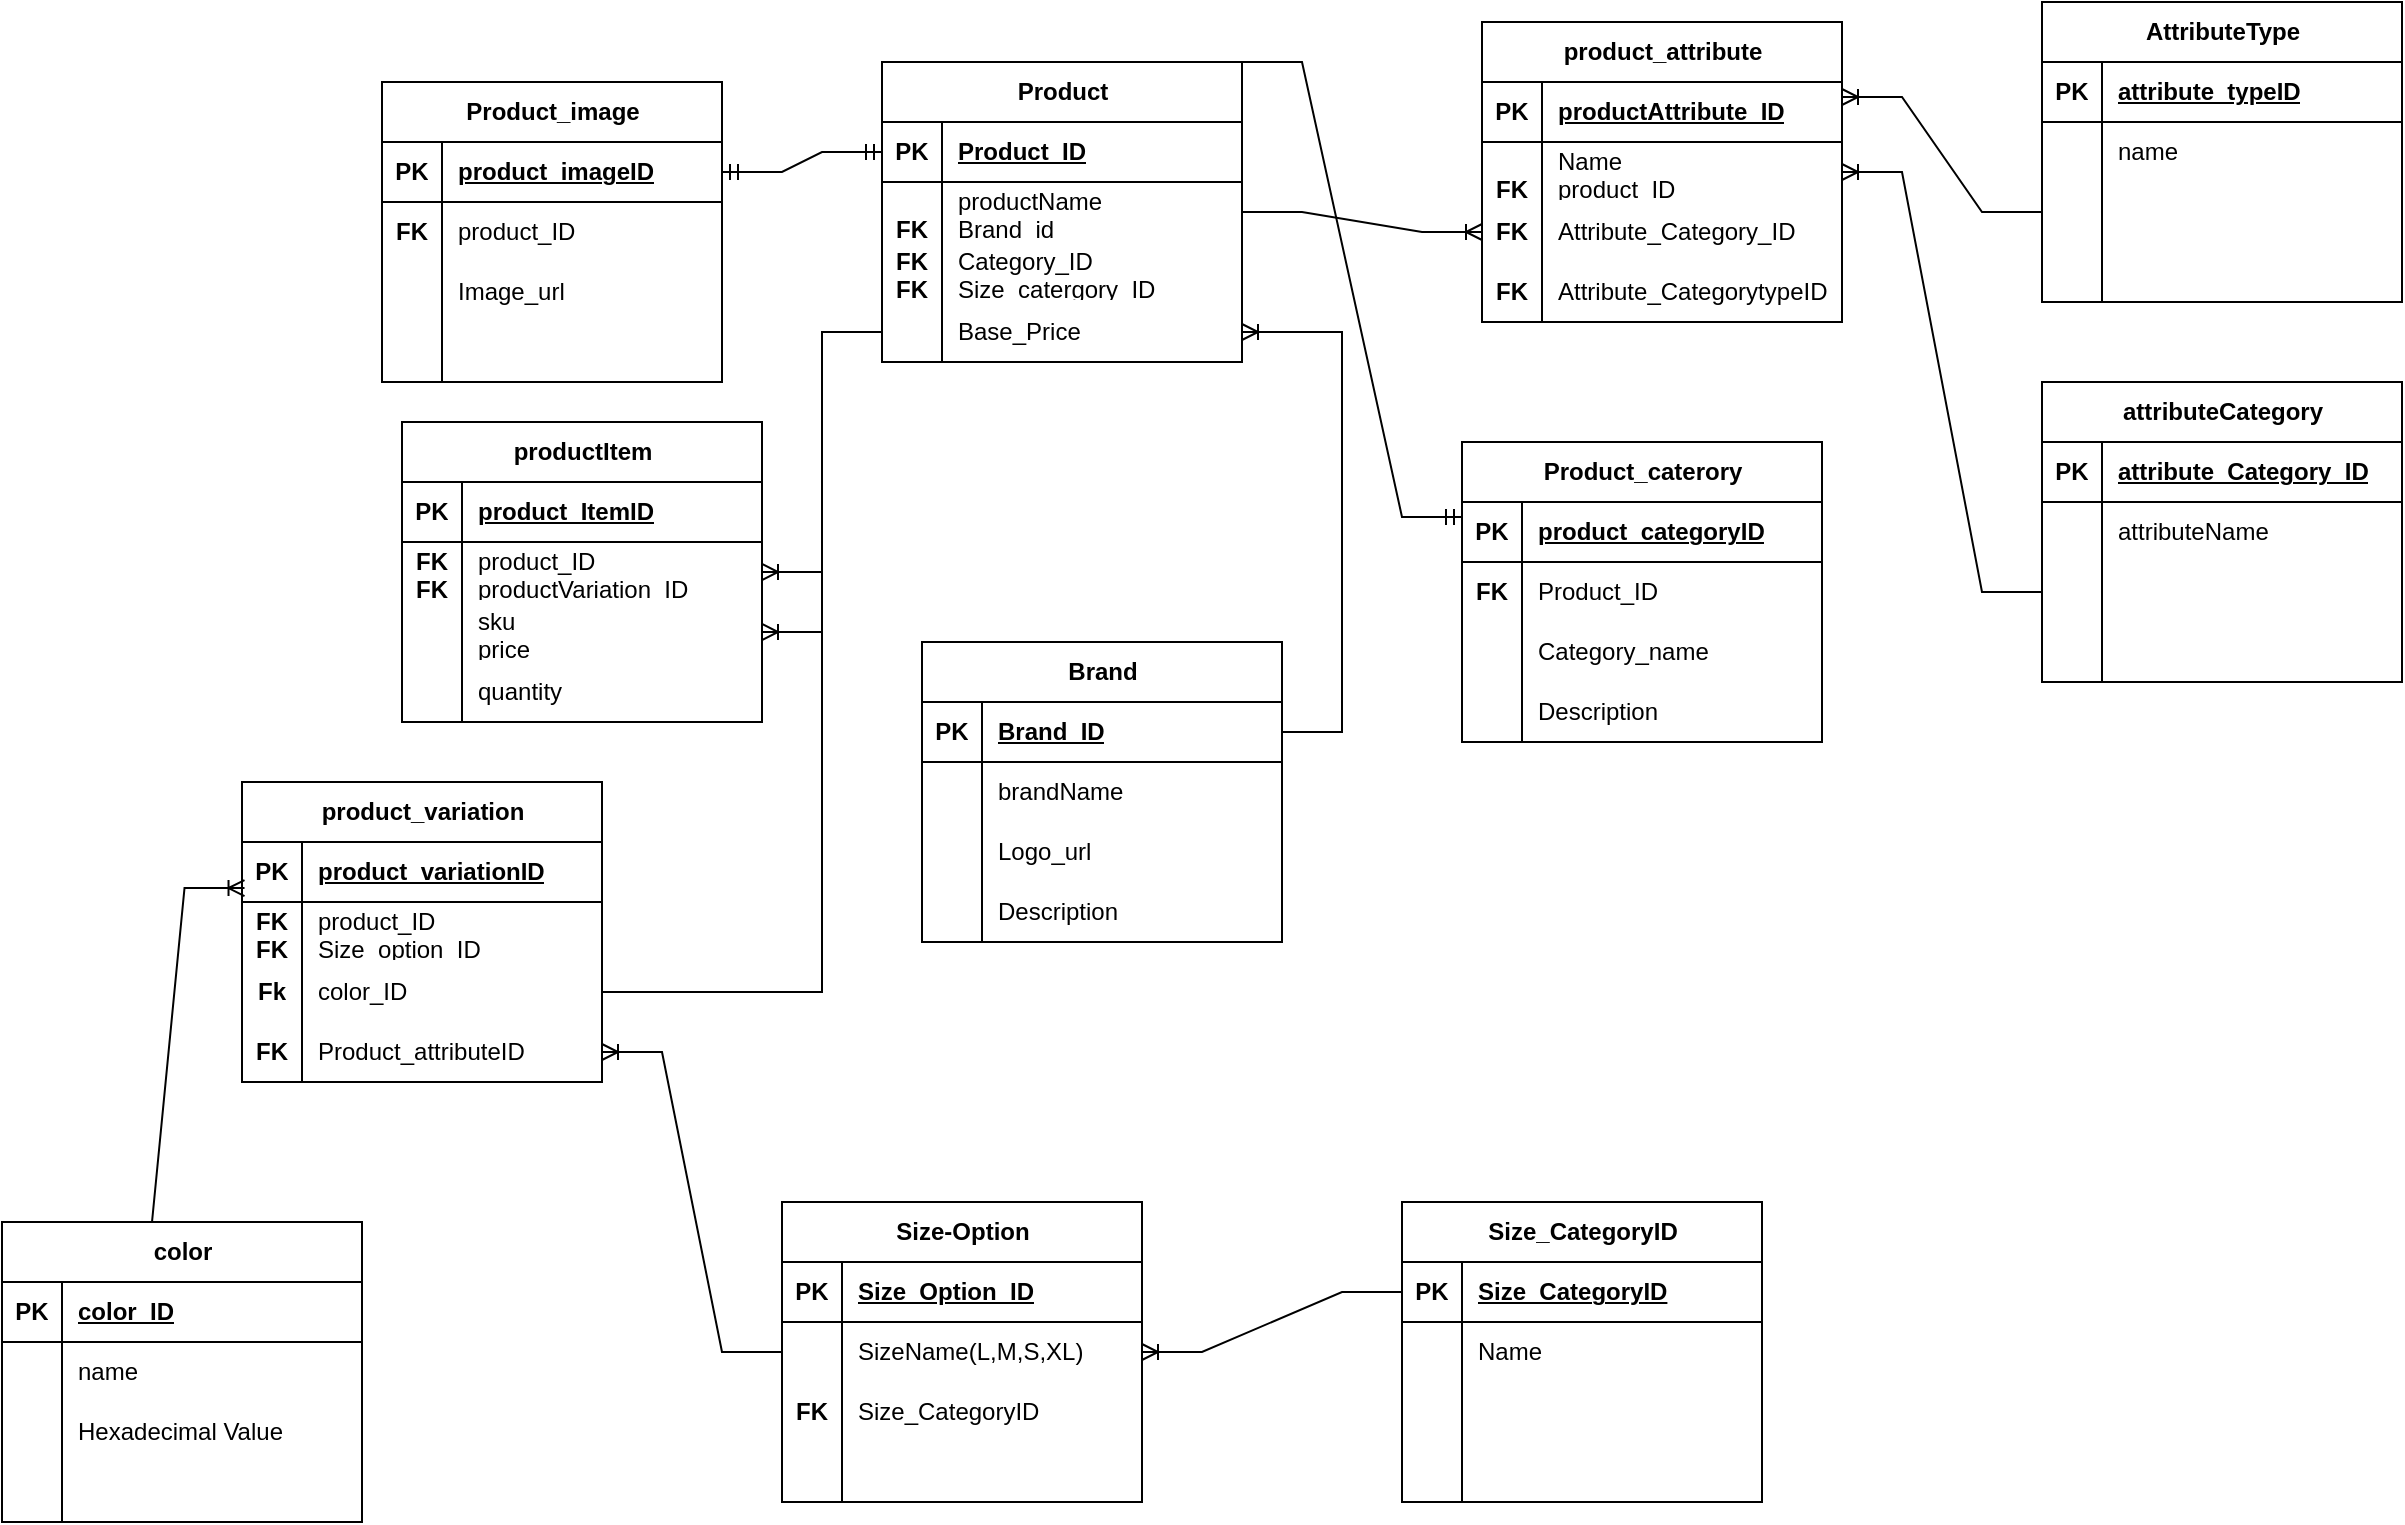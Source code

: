 <mxfile version="26.2.12">
  <diagram name="Page-1" id="XoSFFuFU5gX8Rz4xP9yY">
    <mxGraphModel dx="1638" dy="1564" grid="1" gridSize="10" guides="1" tooltips="1" connect="1" arrows="1" fold="1" page="1" pageScale="1" pageWidth="850" pageHeight="1100" math="0" shadow="0">
      <root>
        <mxCell id="0" />
        <mxCell id="1" parent="0" />
        <mxCell id="jOrUwKoqO-ap4Fbu0Btj-1" value="Product_image" style="shape=table;startSize=30;container=1;collapsible=1;childLayout=tableLayout;fixedRows=1;rowLines=0;fontStyle=1;align=center;resizeLast=1;html=1;" parent="1" vertex="1">
          <mxGeometry y="-190" width="170" height="150" as="geometry" />
        </mxCell>
        <mxCell id="jOrUwKoqO-ap4Fbu0Btj-2" value="" style="shape=tableRow;horizontal=0;startSize=0;swimlaneHead=0;swimlaneBody=0;fillColor=none;collapsible=0;dropTarget=0;points=[[0,0.5],[1,0.5]];portConstraint=eastwest;top=0;left=0;right=0;bottom=1;" parent="jOrUwKoqO-ap4Fbu0Btj-1" vertex="1">
          <mxGeometry y="30" width="170" height="30" as="geometry" />
        </mxCell>
        <mxCell id="jOrUwKoqO-ap4Fbu0Btj-3" value="PK" style="shape=partialRectangle;connectable=0;fillColor=none;top=0;left=0;bottom=0;right=0;fontStyle=1;overflow=hidden;whiteSpace=wrap;html=1;" parent="jOrUwKoqO-ap4Fbu0Btj-2" vertex="1">
          <mxGeometry width="30" height="30" as="geometry">
            <mxRectangle width="30" height="30" as="alternateBounds" />
          </mxGeometry>
        </mxCell>
        <mxCell id="jOrUwKoqO-ap4Fbu0Btj-4" value="product_imageID" style="shape=partialRectangle;connectable=0;fillColor=none;top=0;left=0;bottom=0;right=0;align=left;spacingLeft=6;fontStyle=5;overflow=hidden;whiteSpace=wrap;html=1;" parent="jOrUwKoqO-ap4Fbu0Btj-2" vertex="1">
          <mxGeometry x="30" width="140" height="30" as="geometry">
            <mxRectangle width="140" height="30" as="alternateBounds" />
          </mxGeometry>
        </mxCell>
        <mxCell id="jOrUwKoqO-ap4Fbu0Btj-5" value="" style="shape=tableRow;horizontal=0;startSize=0;swimlaneHead=0;swimlaneBody=0;fillColor=none;collapsible=0;dropTarget=0;points=[[0,0.5],[1,0.5]];portConstraint=eastwest;top=0;left=0;right=0;bottom=0;" parent="jOrUwKoqO-ap4Fbu0Btj-1" vertex="1">
          <mxGeometry y="60" width="170" height="30" as="geometry" />
        </mxCell>
        <mxCell id="jOrUwKoqO-ap4Fbu0Btj-6" value="&lt;b&gt;FK&lt;/b&gt;" style="shape=partialRectangle;connectable=0;fillColor=none;top=0;left=0;bottom=0;right=0;editable=1;overflow=hidden;whiteSpace=wrap;html=1;" parent="jOrUwKoqO-ap4Fbu0Btj-5" vertex="1">
          <mxGeometry width="30" height="30" as="geometry">
            <mxRectangle width="30" height="30" as="alternateBounds" />
          </mxGeometry>
        </mxCell>
        <mxCell id="jOrUwKoqO-ap4Fbu0Btj-7" value="product_ID" style="shape=partialRectangle;connectable=0;fillColor=none;top=0;left=0;bottom=0;right=0;align=left;spacingLeft=6;overflow=hidden;whiteSpace=wrap;html=1;" parent="jOrUwKoqO-ap4Fbu0Btj-5" vertex="1">
          <mxGeometry x="30" width="140" height="30" as="geometry">
            <mxRectangle width="140" height="30" as="alternateBounds" />
          </mxGeometry>
        </mxCell>
        <mxCell id="jOrUwKoqO-ap4Fbu0Btj-8" value="" style="shape=tableRow;horizontal=0;startSize=0;swimlaneHead=0;swimlaneBody=0;fillColor=none;collapsible=0;dropTarget=0;points=[[0,0.5],[1,0.5]];portConstraint=eastwest;top=0;left=0;right=0;bottom=0;" parent="jOrUwKoqO-ap4Fbu0Btj-1" vertex="1">
          <mxGeometry y="90" width="170" height="30" as="geometry" />
        </mxCell>
        <mxCell id="jOrUwKoqO-ap4Fbu0Btj-9" value="" style="shape=partialRectangle;connectable=0;fillColor=none;top=0;left=0;bottom=0;right=0;editable=1;overflow=hidden;whiteSpace=wrap;html=1;" parent="jOrUwKoqO-ap4Fbu0Btj-8" vertex="1">
          <mxGeometry width="30" height="30" as="geometry">
            <mxRectangle width="30" height="30" as="alternateBounds" />
          </mxGeometry>
        </mxCell>
        <mxCell id="jOrUwKoqO-ap4Fbu0Btj-10" value="Image_url" style="shape=partialRectangle;connectable=0;fillColor=none;top=0;left=0;bottom=0;right=0;align=left;spacingLeft=6;overflow=hidden;whiteSpace=wrap;html=1;" parent="jOrUwKoqO-ap4Fbu0Btj-8" vertex="1">
          <mxGeometry x="30" width="140" height="30" as="geometry">
            <mxRectangle width="140" height="30" as="alternateBounds" />
          </mxGeometry>
        </mxCell>
        <mxCell id="jOrUwKoqO-ap4Fbu0Btj-11" value="" style="shape=tableRow;horizontal=0;startSize=0;swimlaneHead=0;swimlaneBody=0;fillColor=none;collapsible=0;dropTarget=0;points=[[0,0.5],[1,0.5]];portConstraint=eastwest;top=0;left=0;right=0;bottom=0;" parent="jOrUwKoqO-ap4Fbu0Btj-1" vertex="1">
          <mxGeometry y="120" width="170" height="30" as="geometry" />
        </mxCell>
        <mxCell id="jOrUwKoqO-ap4Fbu0Btj-12" value="" style="shape=partialRectangle;connectable=0;fillColor=none;top=0;left=0;bottom=0;right=0;editable=1;overflow=hidden;whiteSpace=wrap;html=1;" parent="jOrUwKoqO-ap4Fbu0Btj-11" vertex="1">
          <mxGeometry width="30" height="30" as="geometry">
            <mxRectangle width="30" height="30" as="alternateBounds" />
          </mxGeometry>
        </mxCell>
        <mxCell id="jOrUwKoqO-ap4Fbu0Btj-13" value="" style="shape=partialRectangle;connectable=0;fillColor=none;top=0;left=0;bottom=0;right=0;align=left;spacingLeft=6;overflow=hidden;whiteSpace=wrap;html=1;" parent="jOrUwKoqO-ap4Fbu0Btj-11" vertex="1">
          <mxGeometry x="30" width="140" height="30" as="geometry">
            <mxRectangle width="140" height="30" as="alternateBounds" />
          </mxGeometry>
        </mxCell>
        <mxCell id="jOrUwKoqO-ap4Fbu0Btj-14" value="color" style="shape=table;startSize=30;container=1;collapsible=1;childLayout=tableLayout;fixedRows=1;rowLines=0;fontStyle=1;align=center;resizeLast=1;html=1;" parent="1" vertex="1">
          <mxGeometry x="-190" y="380" width="180" height="150" as="geometry" />
        </mxCell>
        <mxCell id="jOrUwKoqO-ap4Fbu0Btj-15" value="" style="shape=tableRow;horizontal=0;startSize=0;swimlaneHead=0;swimlaneBody=0;fillColor=none;collapsible=0;dropTarget=0;points=[[0,0.5],[1,0.5]];portConstraint=eastwest;top=0;left=0;right=0;bottom=1;" parent="jOrUwKoqO-ap4Fbu0Btj-14" vertex="1">
          <mxGeometry y="30" width="180" height="30" as="geometry" />
        </mxCell>
        <mxCell id="jOrUwKoqO-ap4Fbu0Btj-16" value="PK" style="shape=partialRectangle;connectable=0;fillColor=none;top=0;left=0;bottom=0;right=0;fontStyle=1;overflow=hidden;whiteSpace=wrap;html=1;" parent="jOrUwKoqO-ap4Fbu0Btj-15" vertex="1">
          <mxGeometry width="30" height="30" as="geometry">
            <mxRectangle width="30" height="30" as="alternateBounds" />
          </mxGeometry>
        </mxCell>
        <mxCell id="jOrUwKoqO-ap4Fbu0Btj-17" value="color_ID" style="shape=partialRectangle;connectable=0;fillColor=none;top=0;left=0;bottom=0;right=0;align=left;spacingLeft=6;fontStyle=5;overflow=hidden;whiteSpace=wrap;html=1;" parent="jOrUwKoqO-ap4Fbu0Btj-15" vertex="1">
          <mxGeometry x="30" width="150" height="30" as="geometry">
            <mxRectangle width="150" height="30" as="alternateBounds" />
          </mxGeometry>
        </mxCell>
        <mxCell id="jOrUwKoqO-ap4Fbu0Btj-18" value="" style="shape=tableRow;horizontal=0;startSize=0;swimlaneHead=0;swimlaneBody=0;fillColor=none;collapsible=0;dropTarget=0;points=[[0,0.5],[1,0.5]];portConstraint=eastwest;top=0;left=0;right=0;bottom=0;" parent="jOrUwKoqO-ap4Fbu0Btj-14" vertex="1">
          <mxGeometry y="60" width="180" height="30" as="geometry" />
        </mxCell>
        <mxCell id="jOrUwKoqO-ap4Fbu0Btj-19" value="" style="shape=partialRectangle;connectable=0;fillColor=none;top=0;left=0;bottom=0;right=0;editable=1;overflow=hidden;whiteSpace=wrap;html=1;" parent="jOrUwKoqO-ap4Fbu0Btj-18" vertex="1">
          <mxGeometry width="30" height="30" as="geometry">
            <mxRectangle width="30" height="30" as="alternateBounds" />
          </mxGeometry>
        </mxCell>
        <mxCell id="jOrUwKoqO-ap4Fbu0Btj-20" value="name" style="shape=partialRectangle;connectable=0;fillColor=none;top=0;left=0;bottom=0;right=0;align=left;spacingLeft=6;overflow=hidden;whiteSpace=wrap;html=1;" parent="jOrUwKoqO-ap4Fbu0Btj-18" vertex="1">
          <mxGeometry x="30" width="150" height="30" as="geometry">
            <mxRectangle width="150" height="30" as="alternateBounds" />
          </mxGeometry>
        </mxCell>
        <mxCell id="jOrUwKoqO-ap4Fbu0Btj-21" value="" style="shape=tableRow;horizontal=0;startSize=0;swimlaneHead=0;swimlaneBody=0;fillColor=none;collapsible=0;dropTarget=0;points=[[0,0.5],[1,0.5]];portConstraint=eastwest;top=0;left=0;right=0;bottom=0;" parent="jOrUwKoqO-ap4Fbu0Btj-14" vertex="1">
          <mxGeometry y="90" width="180" height="30" as="geometry" />
        </mxCell>
        <mxCell id="jOrUwKoqO-ap4Fbu0Btj-22" value="" style="shape=partialRectangle;connectable=0;fillColor=none;top=0;left=0;bottom=0;right=0;editable=1;overflow=hidden;whiteSpace=wrap;html=1;" parent="jOrUwKoqO-ap4Fbu0Btj-21" vertex="1">
          <mxGeometry width="30" height="30" as="geometry">
            <mxRectangle width="30" height="30" as="alternateBounds" />
          </mxGeometry>
        </mxCell>
        <mxCell id="jOrUwKoqO-ap4Fbu0Btj-23" value="Hexadecimal Value" style="shape=partialRectangle;connectable=0;fillColor=none;top=0;left=0;bottom=0;right=0;align=left;spacingLeft=6;overflow=hidden;whiteSpace=wrap;html=1;" parent="jOrUwKoqO-ap4Fbu0Btj-21" vertex="1">
          <mxGeometry x="30" width="150" height="30" as="geometry">
            <mxRectangle width="150" height="30" as="alternateBounds" />
          </mxGeometry>
        </mxCell>
        <mxCell id="jOrUwKoqO-ap4Fbu0Btj-24" value="" style="shape=tableRow;horizontal=0;startSize=0;swimlaneHead=0;swimlaneBody=0;fillColor=none;collapsible=0;dropTarget=0;points=[[0,0.5],[1,0.5]];portConstraint=eastwest;top=0;left=0;right=0;bottom=0;" parent="jOrUwKoqO-ap4Fbu0Btj-14" vertex="1">
          <mxGeometry y="120" width="180" height="30" as="geometry" />
        </mxCell>
        <mxCell id="jOrUwKoqO-ap4Fbu0Btj-25" value="" style="shape=partialRectangle;connectable=0;fillColor=none;top=0;left=0;bottom=0;right=0;editable=1;overflow=hidden;whiteSpace=wrap;html=1;" parent="jOrUwKoqO-ap4Fbu0Btj-24" vertex="1">
          <mxGeometry width="30" height="30" as="geometry">
            <mxRectangle width="30" height="30" as="alternateBounds" />
          </mxGeometry>
        </mxCell>
        <mxCell id="jOrUwKoqO-ap4Fbu0Btj-26" value="" style="shape=partialRectangle;connectable=0;fillColor=none;top=0;left=0;bottom=0;right=0;align=left;spacingLeft=6;overflow=hidden;whiteSpace=wrap;html=1;" parent="jOrUwKoqO-ap4Fbu0Btj-24" vertex="1">
          <mxGeometry x="30" width="150" height="30" as="geometry">
            <mxRectangle width="150" height="30" as="alternateBounds" />
          </mxGeometry>
        </mxCell>
        <mxCell id="jOrUwKoqO-ap4Fbu0Btj-27" value="Product_caterory" style="shape=table;startSize=30;container=1;collapsible=1;childLayout=tableLayout;fixedRows=1;rowLines=0;fontStyle=1;align=center;resizeLast=1;html=1;" parent="1" vertex="1">
          <mxGeometry x="540" y="-10" width="180" height="150" as="geometry" />
        </mxCell>
        <mxCell id="jOrUwKoqO-ap4Fbu0Btj-28" value="" style="shape=tableRow;horizontal=0;startSize=0;swimlaneHead=0;swimlaneBody=0;fillColor=none;collapsible=0;dropTarget=0;points=[[0,0.5],[1,0.5]];portConstraint=eastwest;top=0;left=0;right=0;bottom=1;" parent="jOrUwKoqO-ap4Fbu0Btj-27" vertex="1">
          <mxGeometry y="30" width="180" height="30" as="geometry" />
        </mxCell>
        <mxCell id="jOrUwKoqO-ap4Fbu0Btj-29" value="PK" style="shape=partialRectangle;connectable=0;fillColor=none;top=0;left=0;bottom=0;right=0;fontStyle=1;overflow=hidden;whiteSpace=wrap;html=1;" parent="jOrUwKoqO-ap4Fbu0Btj-28" vertex="1">
          <mxGeometry width="30" height="30" as="geometry">
            <mxRectangle width="30" height="30" as="alternateBounds" />
          </mxGeometry>
        </mxCell>
        <mxCell id="jOrUwKoqO-ap4Fbu0Btj-30" value="product_categoryID" style="shape=partialRectangle;connectable=0;fillColor=none;top=0;left=0;bottom=0;right=0;align=left;spacingLeft=6;fontStyle=5;overflow=hidden;whiteSpace=wrap;html=1;" parent="jOrUwKoqO-ap4Fbu0Btj-28" vertex="1">
          <mxGeometry x="30" width="150" height="30" as="geometry">
            <mxRectangle width="150" height="30" as="alternateBounds" />
          </mxGeometry>
        </mxCell>
        <mxCell id="jOrUwKoqO-ap4Fbu0Btj-31" value="" style="shape=tableRow;horizontal=0;startSize=0;swimlaneHead=0;swimlaneBody=0;fillColor=none;collapsible=0;dropTarget=0;points=[[0,0.5],[1,0.5]];portConstraint=eastwest;top=0;left=0;right=0;bottom=0;" parent="jOrUwKoqO-ap4Fbu0Btj-27" vertex="1">
          <mxGeometry y="60" width="180" height="30" as="geometry" />
        </mxCell>
        <mxCell id="jOrUwKoqO-ap4Fbu0Btj-32" value="FK" style="shape=partialRectangle;connectable=0;fillColor=none;top=0;left=0;bottom=0;right=0;editable=1;overflow=hidden;whiteSpace=wrap;html=1;fontStyle=1" parent="jOrUwKoqO-ap4Fbu0Btj-31" vertex="1">
          <mxGeometry width="30" height="30" as="geometry">
            <mxRectangle width="30" height="30" as="alternateBounds" />
          </mxGeometry>
        </mxCell>
        <mxCell id="jOrUwKoqO-ap4Fbu0Btj-33" value="Product_ID" style="shape=partialRectangle;connectable=0;fillColor=none;top=0;left=0;bottom=0;right=0;align=left;spacingLeft=6;overflow=hidden;whiteSpace=wrap;html=1;" parent="jOrUwKoqO-ap4Fbu0Btj-31" vertex="1">
          <mxGeometry x="30" width="150" height="30" as="geometry">
            <mxRectangle width="150" height="30" as="alternateBounds" />
          </mxGeometry>
        </mxCell>
        <mxCell id="jOrUwKoqO-ap4Fbu0Btj-34" value="" style="shape=tableRow;horizontal=0;startSize=0;swimlaneHead=0;swimlaneBody=0;fillColor=none;collapsible=0;dropTarget=0;points=[[0,0.5],[1,0.5]];portConstraint=eastwest;top=0;left=0;right=0;bottom=0;" parent="jOrUwKoqO-ap4Fbu0Btj-27" vertex="1">
          <mxGeometry y="90" width="180" height="30" as="geometry" />
        </mxCell>
        <mxCell id="jOrUwKoqO-ap4Fbu0Btj-35" value="" style="shape=partialRectangle;connectable=0;fillColor=none;top=0;left=0;bottom=0;right=0;editable=1;overflow=hidden;whiteSpace=wrap;html=1;" parent="jOrUwKoqO-ap4Fbu0Btj-34" vertex="1">
          <mxGeometry width="30" height="30" as="geometry">
            <mxRectangle width="30" height="30" as="alternateBounds" />
          </mxGeometry>
        </mxCell>
        <mxCell id="jOrUwKoqO-ap4Fbu0Btj-36" value="Category_name" style="shape=partialRectangle;connectable=0;fillColor=none;top=0;left=0;bottom=0;right=0;align=left;spacingLeft=6;overflow=hidden;whiteSpace=wrap;html=1;" parent="jOrUwKoqO-ap4Fbu0Btj-34" vertex="1">
          <mxGeometry x="30" width="150" height="30" as="geometry">
            <mxRectangle width="150" height="30" as="alternateBounds" />
          </mxGeometry>
        </mxCell>
        <mxCell id="jOrUwKoqO-ap4Fbu0Btj-37" value="" style="shape=tableRow;horizontal=0;startSize=0;swimlaneHead=0;swimlaneBody=0;fillColor=none;collapsible=0;dropTarget=0;points=[[0,0.5],[1,0.5]];portConstraint=eastwest;top=0;left=0;right=0;bottom=0;" parent="jOrUwKoqO-ap4Fbu0Btj-27" vertex="1">
          <mxGeometry y="120" width="180" height="30" as="geometry" />
        </mxCell>
        <mxCell id="jOrUwKoqO-ap4Fbu0Btj-38" value="" style="shape=partialRectangle;connectable=0;fillColor=none;top=0;left=0;bottom=0;right=0;editable=1;overflow=hidden;whiteSpace=wrap;html=1;" parent="jOrUwKoqO-ap4Fbu0Btj-37" vertex="1">
          <mxGeometry width="30" height="30" as="geometry">
            <mxRectangle width="30" height="30" as="alternateBounds" />
          </mxGeometry>
        </mxCell>
        <mxCell id="jOrUwKoqO-ap4Fbu0Btj-39" value="Description" style="shape=partialRectangle;connectable=0;fillColor=none;top=0;left=0;bottom=0;right=0;align=left;spacingLeft=6;overflow=hidden;whiteSpace=wrap;html=1;" parent="jOrUwKoqO-ap4Fbu0Btj-37" vertex="1">
          <mxGeometry x="30" width="150" height="30" as="geometry">
            <mxRectangle width="150" height="30" as="alternateBounds" />
          </mxGeometry>
        </mxCell>
        <mxCell id="jOrUwKoqO-ap4Fbu0Btj-40" value="Product" style="shape=table;startSize=30;container=1;collapsible=1;childLayout=tableLayout;fixedRows=1;rowLines=0;fontStyle=1;align=center;resizeLast=1;html=1;" parent="1" vertex="1">
          <mxGeometry x="250" y="-200" width="180" height="150" as="geometry" />
        </mxCell>
        <mxCell id="jOrUwKoqO-ap4Fbu0Btj-41" value="" style="shape=tableRow;horizontal=0;startSize=0;swimlaneHead=0;swimlaneBody=0;fillColor=none;collapsible=0;dropTarget=0;points=[[0,0.5],[1,0.5]];portConstraint=eastwest;top=0;left=0;right=0;bottom=1;" parent="jOrUwKoqO-ap4Fbu0Btj-40" vertex="1">
          <mxGeometry y="30" width="180" height="30" as="geometry" />
        </mxCell>
        <mxCell id="jOrUwKoqO-ap4Fbu0Btj-42" value="PK" style="shape=partialRectangle;connectable=0;fillColor=none;top=0;left=0;bottom=0;right=0;fontStyle=1;overflow=hidden;whiteSpace=wrap;html=1;" parent="jOrUwKoqO-ap4Fbu0Btj-41" vertex="1">
          <mxGeometry width="30" height="30" as="geometry">
            <mxRectangle width="30" height="30" as="alternateBounds" />
          </mxGeometry>
        </mxCell>
        <mxCell id="jOrUwKoqO-ap4Fbu0Btj-43" value="Product_ID" style="shape=partialRectangle;connectable=0;fillColor=none;top=0;left=0;bottom=0;right=0;align=left;spacingLeft=6;fontStyle=5;overflow=hidden;whiteSpace=wrap;html=1;" parent="jOrUwKoqO-ap4Fbu0Btj-41" vertex="1">
          <mxGeometry x="30" width="150" height="30" as="geometry">
            <mxRectangle width="150" height="30" as="alternateBounds" />
          </mxGeometry>
        </mxCell>
        <mxCell id="jOrUwKoqO-ap4Fbu0Btj-44" value="" style="shape=tableRow;horizontal=0;startSize=0;swimlaneHead=0;swimlaneBody=0;fillColor=none;collapsible=0;dropTarget=0;points=[[0,0.5],[1,0.5]];portConstraint=eastwest;top=0;left=0;right=0;bottom=0;" parent="jOrUwKoqO-ap4Fbu0Btj-40" vertex="1">
          <mxGeometry y="60" width="180" height="30" as="geometry" />
        </mxCell>
        <mxCell id="jOrUwKoqO-ap4Fbu0Btj-45" value="&lt;div&gt;&lt;br&gt;&lt;/div&gt;&lt;div&gt;&lt;b&gt;FK&lt;/b&gt;&lt;/div&gt;" style="shape=partialRectangle;connectable=0;fillColor=none;top=0;left=0;bottom=0;right=0;editable=1;overflow=hidden;whiteSpace=wrap;html=1;" parent="jOrUwKoqO-ap4Fbu0Btj-44" vertex="1">
          <mxGeometry width="30" height="30" as="geometry">
            <mxRectangle width="30" height="30" as="alternateBounds" />
          </mxGeometry>
        </mxCell>
        <mxCell id="jOrUwKoqO-ap4Fbu0Btj-46" value="productName&lt;div&gt;Brand_id&lt;/div&gt;" style="shape=partialRectangle;connectable=0;fillColor=none;top=0;left=0;bottom=0;right=0;align=left;spacingLeft=6;overflow=hidden;whiteSpace=wrap;html=1;" parent="jOrUwKoqO-ap4Fbu0Btj-44" vertex="1">
          <mxGeometry x="30" width="150" height="30" as="geometry">
            <mxRectangle width="150" height="30" as="alternateBounds" />
          </mxGeometry>
        </mxCell>
        <mxCell id="jOrUwKoqO-ap4Fbu0Btj-47" value="" style="shape=tableRow;horizontal=0;startSize=0;swimlaneHead=0;swimlaneBody=0;fillColor=none;collapsible=0;dropTarget=0;points=[[0,0.5],[1,0.5]];portConstraint=eastwest;top=0;left=0;right=0;bottom=0;" parent="jOrUwKoqO-ap4Fbu0Btj-40" vertex="1">
          <mxGeometry y="90" width="180" height="30" as="geometry" />
        </mxCell>
        <mxCell id="jOrUwKoqO-ap4Fbu0Btj-48" value="&lt;b&gt;FK&lt;/b&gt;&lt;div&gt;&lt;b&gt;FK&lt;/b&gt;&lt;/div&gt;" style="shape=partialRectangle;connectable=0;fillColor=none;top=0;left=0;bottom=0;right=0;editable=1;overflow=hidden;whiteSpace=wrap;html=1;" parent="jOrUwKoqO-ap4Fbu0Btj-47" vertex="1">
          <mxGeometry width="30" height="30" as="geometry">
            <mxRectangle width="30" height="30" as="alternateBounds" />
          </mxGeometry>
        </mxCell>
        <mxCell id="jOrUwKoqO-ap4Fbu0Btj-49" value="Category_ID&lt;div&gt;Size_catergory_ID&lt;/div&gt;" style="shape=partialRectangle;connectable=0;fillColor=none;top=0;left=0;bottom=0;right=0;align=left;spacingLeft=6;overflow=hidden;whiteSpace=wrap;html=1;" parent="jOrUwKoqO-ap4Fbu0Btj-47" vertex="1">
          <mxGeometry x="30" width="150" height="30" as="geometry">
            <mxRectangle width="150" height="30" as="alternateBounds" />
          </mxGeometry>
        </mxCell>
        <mxCell id="jOrUwKoqO-ap4Fbu0Btj-50" value="" style="shape=tableRow;horizontal=0;startSize=0;swimlaneHead=0;swimlaneBody=0;fillColor=none;collapsible=0;dropTarget=0;points=[[0,0.5],[1,0.5]];portConstraint=eastwest;top=0;left=0;right=0;bottom=0;" parent="jOrUwKoqO-ap4Fbu0Btj-40" vertex="1">
          <mxGeometry y="120" width="180" height="30" as="geometry" />
        </mxCell>
        <mxCell id="jOrUwKoqO-ap4Fbu0Btj-51" value="" style="shape=partialRectangle;connectable=0;fillColor=none;top=0;left=0;bottom=0;right=0;editable=1;overflow=hidden;whiteSpace=wrap;html=1;" parent="jOrUwKoqO-ap4Fbu0Btj-50" vertex="1">
          <mxGeometry width="30" height="30" as="geometry">
            <mxRectangle width="30" height="30" as="alternateBounds" />
          </mxGeometry>
        </mxCell>
        <mxCell id="jOrUwKoqO-ap4Fbu0Btj-52" value="Base_Price" style="shape=partialRectangle;connectable=0;fillColor=none;top=0;left=0;bottom=0;right=0;align=left;spacingLeft=6;overflow=hidden;whiteSpace=wrap;html=1;" parent="jOrUwKoqO-ap4Fbu0Btj-50" vertex="1">
          <mxGeometry x="30" width="150" height="30" as="geometry">
            <mxRectangle width="150" height="30" as="alternateBounds" />
          </mxGeometry>
        </mxCell>
        <mxCell id="jOrUwKoqO-ap4Fbu0Btj-53" value="Brand" style="shape=table;startSize=30;container=1;collapsible=1;childLayout=tableLayout;fixedRows=1;rowLines=0;fontStyle=1;align=center;resizeLast=1;html=1;" parent="1" vertex="1">
          <mxGeometry x="270" y="90" width="180" height="150" as="geometry" />
        </mxCell>
        <mxCell id="jOrUwKoqO-ap4Fbu0Btj-54" value="" style="shape=tableRow;horizontal=0;startSize=0;swimlaneHead=0;swimlaneBody=0;fillColor=none;collapsible=0;dropTarget=0;points=[[0,0.5],[1,0.5]];portConstraint=eastwest;top=0;left=0;right=0;bottom=1;" parent="jOrUwKoqO-ap4Fbu0Btj-53" vertex="1">
          <mxGeometry y="30" width="180" height="30" as="geometry" />
        </mxCell>
        <mxCell id="jOrUwKoqO-ap4Fbu0Btj-55" value="PK" style="shape=partialRectangle;connectable=0;fillColor=none;top=0;left=0;bottom=0;right=0;fontStyle=1;overflow=hidden;whiteSpace=wrap;html=1;" parent="jOrUwKoqO-ap4Fbu0Btj-54" vertex="1">
          <mxGeometry width="30" height="30" as="geometry">
            <mxRectangle width="30" height="30" as="alternateBounds" />
          </mxGeometry>
        </mxCell>
        <mxCell id="jOrUwKoqO-ap4Fbu0Btj-56" value="Brand_ID" style="shape=partialRectangle;connectable=0;fillColor=none;top=0;left=0;bottom=0;right=0;align=left;spacingLeft=6;fontStyle=5;overflow=hidden;whiteSpace=wrap;html=1;" parent="jOrUwKoqO-ap4Fbu0Btj-54" vertex="1">
          <mxGeometry x="30" width="150" height="30" as="geometry">
            <mxRectangle width="150" height="30" as="alternateBounds" />
          </mxGeometry>
        </mxCell>
        <mxCell id="jOrUwKoqO-ap4Fbu0Btj-57" value="" style="shape=tableRow;horizontal=0;startSize=0;swimlaneHead=0;swimlaneBody=0;fillColor=none;collapsible=0;dropTarget=0;points=[[0,0.5],[1,0.5]];portConstraint=eastwest;top=0;left=0;right=0;bottom=0;" parent="jOrUwKoqO-ap4Fbu0Btj-53" vertex="1">
          <mxGeometry y="60" width="180" height="30" as="geometry" />
        </mxCell>
        <mxCell id="jOrUwKoqO-ap4Fbu0Btj-58" value="" style="shape=partialRectangle;connectable=0;fillColor=none;top=0;left=0;bottom=0;right=0;editable=1;overflow=hidden;whiteSpace=wrap;html=1;" parent="jOrUwKoqO-ap4Fbu0Btj-57" vertex="1">
          <mxGeometry width="30" height="30" as="geometry">
            <mxRectangle width="30" height="30" as="alternateBounds" />
          </mxGeometry>
        </mxCell>
        <mxCell id="jOrUwKoqO-ap4Fbu0Btj-59" value="brandName" style="shape=partialRectangle;connectable=0;fillColor=none;top=0;left=0;bottom=0;right=0;align=left;spacingLeft=6;overflow=hidden;whiteSpace=wrap;html=1;" parent="jOrUwKoqO-ap4Fbu0Btj-57" vertex="1">
          <mxGeometry x="30" width="150" height="30" as="geometry">
            <mxRectangle width="150" height="30" as="alternateBounds" />
          </mxGeometry>
        </mxCell>
        <mxCell id="jOrUwKoqO-ap4Fbu0Btj-60" value="" style="shape=tableRow;horizontal=0;startSize=0;swimlaneHead=0;swimlaneBody=0;fillColor=none;collapsible=0;dropTarget=0;points=[[0,0.5],[1,0.5]];portConstraint=eastwest;top=0;left=0;right=0;bottom=0;" parent="jOrUwKoqO-ap4Fbu0Btj-53" vertex="1">
          <mxGeometry y="90" width="180" height="30" as="geometry" />
        </mxCell>
        <mxCell id="jOrUwKoqO-ap4Fbu0Btj-61" value="" style="shape=partialRectangle;connectable=0;fillColor=none;top=0;left=0;bottom=0;right=0;editable=1;overflow=hidden;whiteSpace=wrap;html=1;" parent="jOrUwKoqO-ap4Fbu0Btj-60" vertex="1">
          <mxGeometry width="30" height="30" as="geometry">
            <mxRectangle width="30" height="30" as="alternateBounds" />
          </mxGeometry>
        </mxCell>
        <mxCell id="jOrUwKoqO-ap4Fbu0Btj-62" value="Logo_url" style="shape=partialRectangle;connectable=0;fillColor=none;top=0;left=0;bottom=0;right=0;align=left;spacingLeft=6;overflow=hidden;whiteSpace=wrap;html=1;" parent="jOrUwKoqO-ap4Fbu0Btj-60" vertex="1">
          <mxGeometry x="30" width="150" height="30" as="geometry">
            <mxRectangle width="150" height="30" as="alternateBounds" />
          </mxGeometry>
        </mxCell>
        <mxCell id="jOrUwKoqO-ap4Fbu0Btj-63" value="" style="shape=tableRow;horizontal=0;startSize=0;swimlaneHead=0;swimlaneBody=0;fillColor=none;collapsible=0;dropTarget=0;points=[[0,0.5],[1,0.5]];portConstraint=eastwest;top=0;left=0;right=0;bottom=0;" parent="jOrUwKoqO-ap4Fbu0Btj-53" vertex="1">
          <mxGeometry y="120" width="180" height="30" as="geometry" />
        </mxCell>
        <mxCell id="jOrUwKoqO-ap4Fbu0Btj-64" value="" style="shape=partialRectangle;connectable=0;fillColor=none;top=0;left=0;bottom=0;right=0;editable=1;overflow=hidden;whiteSpace=wrap;html=1;" parent="jOrUwKoqO-ap4Fbu0Btj-63" vertex="1">
          <mxGeometry width="30" height="30" as="geometry">
            <mxRectangle width="30" height="30" as="alternateBounds" />
          </mxGeometry>
        </mxCell>
        <mxCell id="jOrUwKoqO-ap4Fbu0Btj-65" value="Description" style="shape=partialRectangle;connectable=0;fillColor=none;top=0;left=0;bottom=0;right=0;align=left;spacingLeft=6;overflow=hidden;whiteSpace=wrap;html=1;" parent="jOrUwKoqO-ap4Fbu0Btj-63" vertex="1">
          <mxGeometry x="30" width="150" height="30" as="geometry">
            <mxRectangle width="150" height="30" as="alternateBounds" />
          </mxGeometry>
        </mxCell>
        <mxCell id="jOrUwKoqO-ap4Fbu0Btj-66" value="product_variation" style="shape=table;startSize=30;container=1;collapsible=1;childLayout=tableLayout;fixedRows=1;rowLines=0;fontStyle=1;align=center;resizeLast=1;html=1;" parent="1" vertex="1">
          <mxGeometry x="-70" y="160" width="180" height="150" as="geometry" />
        </mxCell>
        <mxCell id="jOrUwKoqO-ap4Fbu0Btj-67" value="" style="shape=tableRow;horizontal=0;startSize=0;swimlaneHead=0;swimlaneBody=0;fillColor=none;collapsible=0;dropTarget=0;points=[[0,0.5],[1,0.5]];portConstraint=eastwest;top=0;left=0;right=0;bottom=1;" parent="jOrUwKoqO-ap4Fbu0Btj-66" vertex="1">
          <mxGeometry y="30" width="180" height="30" as="geometry" />
        </mxCell>
        <mxCell id="jOrUwKoqO-ap4Fbu0Btj-68" value="PK" style="shape=partialRectangle;connectable=0;fillColor=none;top=0;left=0;bottom=0;right=0;fontStyle=1;overflow=hidden;whiteSpace=wrap;html=1;" parent="jOrUwKoqO-ap4Fbu0Btj-67" vertex="1">
          <mxGeometry width="30" height="30" as="geometry">
            <mxRectangle width="30" height="30" as="alternateBounds" />
          </mxGeometry>
        </mxCell>
        <mxCell id="jOrUwKoqO-ap4Fbu0Btj-69" value="product_variationID" style="shape=partialRectangle;connectable=0;fillColor=none;top=0;left=0;bottom=0;right=0;align=left;spacingLeft=6;fontStyle=5;overflow=hidden;whiteSpace=wrap;html=1;" parent="jOrUwKoqO-ap4Fbu0Btj-67" vertex="1">
          <mxGeometry x="30" width="150" height="30" as="geometry">
            <mxRectangle width="150" height="30" as="alternateBounds" />
          </mxGeometry>
        </mxCell>
        <mxCell id="jOrUwKoqO-ap4Fbu0Btj-70" value="" style="shape=tableRow;horizontal=0;startSize=0;swimlaneHead=0;swimlaneBody=0;fillColor=none;collapsible=0;dropTarget=0;points=[[0,0.5],[1,0.5]];portConstraint=eastwest;top=0;left=0;right=0;bottom=0;" parent="jOrUwKoqO-ap4Fbu0Btj-66" vertex="1">
          <mxGeometry y="60" width="180" height="30" as="geometry" />
        </mxCell>
        <mxCell id="jOrUwKoqO-ap4Fbu0Btj-71" value="&lt;b&gt;FK&lt;/b&gt;&lt;div&gt;&lt;b&gt;FK&lt;/b&gt;&lt;/div&gt;" style="shape=partialRectangle;connectable=0;fillColor=none;top=0;left=0;bottom=0;right=0;editable=1;overflow=hidden;whiteSpace=wrap;html=1;" parent="jOrUwKoqO-ap4Fbu0Btj-70" vertex="1">
          <mxGeometry width="30" height="30" as="geometry">
            <mxRectangle width="30" height="30" as="alternateBounds" />
          </mxGeometry>
        </mxCell>
        <mxCell id="jOrUwKoqO-ap4Fbu0Btj-72" value="product_ID&lt;div&gt;Size_option_ID&lt;/div&gt;" style="shape=partialRectangle;connectable=0;fillColor=none;top=0;left=0;bottom=0;right=0;align=left;spacingLeft=6;overflow=hidden;whiteSpace=wrap;html=1;" parent="jOrUwKoqO-ap4Fbu0Btj-70" vertex="1">
          <mxGeometry x="30" width="150" height="30" as="geometry">
            <mxRectangle width="150" height="30" as="alternateBounds" />
          </mxGeometry>
        </mxCell>
        <mxCell id="jOrUwKoqO-ap4Fbu0Btj-73" value="" style="shape=tableRow;horizontal=0;startSize=0;swimlaneHead=0;swimlaneBody=0;fillColor=none;collapsible=0;dropTarget=0;points=[[0,0.5],[1,0.5]];portConstraint=eastwest;top=0;left=0;right=0;bottom=0;" parent="jOrUwKoqO-ap4Fbu0Btj-66" vertex="1">
          <mxGeometry y="90" width="180" height="30" as="geometry" />
        </mxCell>
        <mxCell id="jOrUwKoqO-ap4Fbu0Btj-74" value="&lt;b&gt;Fk&lt;/b&gt;" style="shape=partialRectangle;connectable=0;fillColor=none;top=0;left=0;bottom=0;right=0;editable=1;overflow=hidden;whiteSpace=wrap;html=1;" parent="jOrUwKoqO-ap4Fbu0Btj-73" vertex="1">
          <mxGeometry width="30" height="30" as="geometry">
            <mxRectangle width="30" height="30" as="alternateBounds" />
          </mxGeometry>
        </mxCell>
        <mxCell id="jOrUwKoqO-ap4Fbu0Btj-75" value="color_ID" style="shape=partialRectangle;connectable=0;fillColor=none;top=0;left=0;bottom=0;right=0;align=left;spacingLeft=6;overflow=hidden;whiteSpace=wrap;html=1;" parent="jOrUwKoqO-ap4Fbu0Btj-73" vertex="1">
          <mxGeometry x="30" width="150" height="30" as="geometry">
            <mxRectangle width="150" height="30" as="alternateBounds" />
          </mxGeometry>
        </mxCell>
        <mxCell id="jOrUwKoqO-ap4Fbu0Btj-76" value="" style="shape=tableRow;horizontal=0;startSize=0;swimlaneHead=0;swimlaneBody=0;fillColor=none;collapsible=0;dropTarget=0;points=[[0,0.5],[1,0.5]];portConstraint=eastwest;top=0;left=0;right=0;bottom=0;" parent="jOrUwKoqO-ap4Fbu0Btj-66" vertex="1">
          <mxGeometry y="120" width="180" height="30" as="geometry" />
        </mxCell>
        <mxCell id="jOrUwKoqO-ap4Fbu0Btj-77" value="&lt;b&gt;FK&lt;/b&gt;" style="shape=partialRectangle;connectable=0;fillColor=none;top=0;left=0;bottom=0;right=0;editable=1;overflow=hidden;whiteSpace=wrap;html=1;" parent="jOrUwKoqO-ap4Fbu0Btj-76" vertex="1">
          <mxGeometry width="30" height="30" as="geometry">
            <mxRectangle width="30" height="30" as="alternateBounds" />
          </mxGeometry>
        </mxCell>
        <mxCell id="jOrUwKoqO-ap4Fbu0Btj-78" value="Product_attributeID" style="shape=partialRectangle;connectable=0;fillColor=none;top=0;left=0;bottom=0;right=0;align=left;spacingLeft=6;overflow=hidden;whiteSpace=wrap;html=1;" parent="jOrUwKoqO-ap4Fbu0Btj-76" vertex="1">
          <mxGeometry x="30" width="150" height="30" as="geometry">
            <mxRectangle width="150" height="30" as="alternateBounds" />
          </mxGeometry>
        </mxCell>
        <mxCell id="jOrUwKoqO-ap4Fbu0Btj-79" value="Size_CategoryID" style="shape=table;startSize=30;container=1;collapsible=1;childLayout=tableLayout;fixedRows=1;rowLines=0;fontStyle=1;align=center;resizeLast=1;html=1;" parent="1" vertex="1">
          <mxGeometry x="510" y="370" width="180" height="150" as="geometry" />
        </mxCell>
        <mxCell id="jOrUwKoqO-ap4Fbu0Btj-80" value="" style="shape=tableRow;horizontal=0;startSize=0;swimlaneHead=0;swimlaneBody=0;fillColor=none;collapsible=0;dropTarget=0;points=[[0,0.5],[1,0.5]];portConstraint=eastwest;top=0;left=0;right=0;bottom=1;" parent="jOrUwKoqO-ap4Fbu0Btj-79" vertex="1">
          <mxGeometry y="30" width="180" height="30" as="geometry" />
        </mxCell>
        <mxCell id="jOrUwKoqO-ap4Fbu0Btj-81" value="PK" style="shape=partialRectangle;connectable=0;fillColor=none;top=0;left=0;bottom=0;right=0;fontStyle=1;overflow=hidden;whiteSpace=wrap;html=1;" parent="jOrUwKoqO-ap4Fbu0Btj-80" vertex="1">
          <mxGeometry width="30" height="30" as="geometry">
            <mxRectangle width="30" height="30" as="alternateBounds" />
          </mxGeometry>
        </mxCell>
        <mxCell id="jOrUwKoqO-ap4Fbu0Btj-82" value="Size_CategoryID" style="shape=partialRectangle;connectable=0;fillColor=none;top=0;left=0;bottom=0;right=0;align=left;spacingLeft=6;fontStyle=5;overflow=hidden;whiteSpace=wrap;html=1;" parent="jOrUwKoqO-ap4Fbu0Btj-80" vertex="1">
          <mxGeometry x="30" width="150" height="30" as="geometry">
            <mxRectangle width="150" height="30" as="alternateBounds" />
          </mxGeometry>
        </mxCell>
        <mxCell id="jOrUwKoqO-ap4Fbu0Btj-83" value="" style="shape=tableRow;horizontal=0;startSize=0;swimlaneHead=0;swimlaneBody=0;fillColor=none;collapsible=0;dropTarget=0;points=[[0,0.5],[1,0.5]];portConstraint=eastwest;top=0;left=0;right=0;bottom=0;" parent="jOrUwKoqO-ap4Fbu0Btj-79" vertex="1">
          <mxGeometry y="60" width="180" height="30" as="geometry" />
        </mxCell>
        <mxCell id="jOrUwKoqO-ap4Fbu0Btj-84" value="" style="shape=partialRectangle;connectable=0;fillColor=none;top=0;left=0;bottom=0;right=0;editable=1;overflow=hidden;whiteSpace=wrap;html=1;" parent="jOrUwKoqO-ap4Fbu0Btj-83" vertex="1">
          <mxGeometry width="30" height="30" as="geometry">
            <mxRectangle width="30" height="30" as="alternateBounds" />
          </mxGeometry>
        </mxCell>
        <mxCell id="jOrUwKoqO-ap4Fbu0Btj-85" value="Name" style="shape=partialRectangle;connectable=0;fillColor=none;top=0;left=0;bottom=0;right=0;align=left;spacingLeft=6;overflow=hidden;whiteSpace=wrap;html=1;" parent="jOrUwKoqO-ap4Fbu0Btj-83" vertex="1">
          <mxGeometry x="30" width="150" height="30" as="geometry">
            <mxRectangle width="150" height="30" as="alternateBounds" />
          </mxGeometry>
        </mxCell>
        <mxCell id="jOrUwKoqO-ap4Fbu0Btj-86" value="" style="shape=tableRow;horizontal=0;startSize=0;swimlaneHead=0;swimlaneBody=0;fillColor=none;collapsible=0;dropTarget=0;points=[[0,0.5],[1,0.5]];portConstraint=eastwest;top=0;left=0;right=0;bottom=0;" parent="jOrUwKoqO-ap4Fbu0Btj-79" vertex="1">
          <mxGeometry y="90" width="180" height="30" as="geometry" />
        </mxCell>
        <mxCell id="jOrUwKoqO-ap4Fbu0Btj-87" value="" style="shape=partialRectangle;connectable=0;fillColor=none;top=0;left=0;bottom=0;right=0;editable=1;overflow=hidden;whiteSpace=wrap;html=1;" parent="jOrUwKoqO-ap4Fbu0Btj-86" vertex="1">
          <mxGeometry width="30" height="30" as="geometry">
            <mxRectangle width="30" height="30" as="alternateBounds" />
          </mxGeometry>
        </mxCell>
        <mxCell id="jOrUwKoqO-ap4Fbu0Btj-88" value="" style="shape=partialRectangle;connectable=0;fillColor=none;top=0;left=0;bottom=0;right=0;align=left;spacingLeft=6;overflow=hidden;whiteSpace=wrap;html=1;" parent="jOrUwKoqO-ap4Fbu0Btj-86" vertex="1">
          <mxGeometry x="30" width="150" height="30" as="geometry">
            <mxRectangle width="150" height="30" as="alternateBounds" />
          </mxGeometry>
        </mxCell>
        <mxCell id="jOrUwKoqO-ap4Fbu0Btj-89" value="" style="shape=tableRow;horizontal=0;startSize=0;swimlaneHead=0;swimlaneBody=0;fillColor=none;collapsible=0;dropTarget=0;points=[[0,0.5],[1,0.5]];portConstraint=eastwest;top=0;left=0;right=0;bottom=0;" parent="jOrUwKoqO-ap4Fbu0Btj-79" vertex="1">
          <mxGeometry y="120" width="180" height="30" as="geometry" />
        </mxCell>
        <mxCell id="jOrUwKoqO-ap4Fbu0Btj-90" value="" style="shape=partialRectangle;connectable=0;fillColor=none;top=0;left=0;bottom=0;right=0;editable=1;overflow=hidden;whiteSpace=wrap;html=1;" parent="jOrUwKoqO-ap4Fbu0Btj-89" vertex="1">
          <mxGeometry width="30" height="30" as="geometry">
            <mxRectangle width="30" height="30" as="alternateBounds" />
          </mxGeometry>
        </mxCell>
        <mxCell id="jOrUwKoqO-ap4Fbu0Btj-91" value="" style="shape=partialRectangle;connectable=0;fillColor=none;top=0;left=0;bottom=0;right=0;align=left;spacingLeft=6;overflow=hidden;whiteSpace=wrap;html=1;" parent="jOrUwKoqO-ap4Fbu0Btj-89" vertex="1">
          <mxGeometry x="30" width="150" height="30" as="geometry">
            <mxRectangle width="150" height="30" as="alternateBounds" />
          </mxGeometry>
        </mxCell>
        <mxCell id="jOrUwKoqO-ap4Fbu0Btj-92" value="Size-Option" style="shape=table;startSize=30;container=1;collapsible=1;childLayout=tableLayout;fixedRows=1;rowLines=0;fontStyle=1;align=center;resizeLast=1;html=1;" parent="1" vertex="1">
          <mxGeometry x="200" y="370" width="180" height="150" as="geometry" />
        </mxCell>
        <mxCell id="jOrUwKoqO-ap4Fbu0Btj-93" value="" style="shape=tableRow;horizontal=0;startSize=0;swimlaneHead=0;swimlaneBody=0;fillColor=none;collapsible=0;dropTarget=0;points=[[0,0.5],[1,0.5]];portConstraint=eastwest;top=0;left=0;right=0;bottom=1;" parent="jOrUwKoqO-ap4Fbu0Btj-92" vertex="1">
          <mxGeometry y="30" width="180" height="30" as="geometry" />
        </mxCell>
        <mxCell id="jOrUwKoqO-ap4Fbu0Btj-94" value="PK" style="shape=partialRectangle;connectable=0;fillColor=none;top=0;left=0;bottom=0;right=0;fontStyle=1;overflow=hidden;whiteSpace=wrap;html=1;" parent="jOrUwKoqO-ap4Fbu0Btj-93" vertex="1">
          <mxGeometry width="30" height="30" as="geometry">
            <mxRectangle width="30" height="30" as="alternateBounds" />
          </mxGeometry>
        </mxCell>
        <mxCell id="jOrUwKoqO-ap4Fbu0Btj-95" value="Size_Option_ID" style="shape=partialRectangle;connectable=0;fillColor=none;top=0;left=0;bottom=0;right=0;align=left;spacingLeft=6;fontStyle=5;overflow=hidden;whiteSpace=wrap;html=1;" parent="jOrUwKoqO-ap4Fbu0Btj-93" vertex="1">
          <mxGeometry x="30" width="150" height="30" as="geometry">
            <mxRectangle width="150" height="30" as="alternateBounds" />
          </mxGeometry>
        </mxCell>
        <mxCell id="jOrUwKoqO-ap4Fbu0Btj-96" value="" style="shape=tableRow;horizontal=0;startSize=0;swimlaneHead=0;swimlaneBody=0;fillColor=none;collapsible=0;dropTarget=0;points=[[0,0.5],[1,0.5]];portConstraint=eastwest;top=0;left=0;right=0;bottom=0;" parent="jOrUwKoqO-ap4Fbu0Btj-92" vertex="1">
          <mxGeometry y="60" width="180" height="30" as="geometry" />
        </mxCell>
        <mxCell id="jOrUwKoqO-ap4Fbu0Btj-97" value="" style="shape=partialRectangle;connectable=0;fillColor=none;top=0;left=0;bottom=0;right=0;editable=1;overflow=hidden;whiteSpace=wrap;html=1;" parent="jOrUwKoqO-ap4Fbu0Btj-96" vertex="1">
          <mxGeometry width="30" height="30" as="geometry">
            <mxRectangle width="30" height="30" as="alternateBounds" />
          </mxGeometry>
        </mxCell>
        <mxCell id="jOrUwKoqO-ap4Fbu0Btj-98" value="SizeName(L,M,S,XL)" style="shape=partialRectangle;connectable=0;fillColor=none;top=0;left=0;bottom=0;right=0;align=left;spacingLeft=6;overflow=hidden;whiteSpace=wrap;html=1;" parent="jOrUwKoqO-ap4Fbu0Btj-96" vertex="1">
          <mxGeometry x="30" width="150" height="30" as="geometry">
            <mxRectangle width="150" height="30" as="alternateBounds" />
          </mxGeometry>
        </mxCell>
        <mxCell id="jOrUwKoqO-ap4Fbu0Btj-99" value="" style="shape=tableRow;horizontal=0;startSize=0;swimlaneHead=0;swimlaneBody=0;fillColor=none;collapsible=0;dropTarget=0;points=[[0,0.5],[1,0.5]];portConstraint=eastwest;top=0;left=0;right=0;bottom=0;" parent="jOrUwKoqO-ap4Fbu0Btj-92" vertex="1">
          <mxGeometry y="90" width="180" height="30" as="geometry" />
        </mxCell>
        <mxCell id="jOrUwKoqO-ap4Fbu0Btj-100" value="FK" style="shape=partialRectangle;connectable=0;fillColor=none;top=0;left=0;bottom=0;right=0;editable=1;overflow=hidden;whiteSpace=wrap;html=1;fontStyle=1" parent="jOrUwKoqO-ap4Fbu0Btj-99" vertex="1">
          <mxGeometry width="30" height="30" as="geometry">
            <mxRectangle width="30" height="30" as="alternateBounds" />
          </mxGeometry>
        </mxCell>
        <mxCell id="jOrUwKoqO-ap4Fbu0Btj-101" value="Size_CategoryID" style="shape=partialRectangle;connectable=0;fillColor=none;top=0;left=0;bottom=0;right=0;align=left;spacingLeft=6;overflow=hidden;whiteSpace=wrap;html=1;" parent="jOrUwKoqO-ap4Fbu0Btj-99" vertex="1">
          <mxGeometry x="30" width="150" height="30" as="geometry">
            <mxRectangle width="150" height="30" as="alternateBounds" />
          </mxGeometry>
        </mxCell>
        <mxCell id="jOrUwKoqO-ap4Fbu0Btj-102" value="" style="shape=tableRow;horizontal=0;startSize=0;swimlaneHead=0;swimlaneBody=0;fillColor=none;collapsible=0;dropTarget=0;points=[[0,0.5],[1,0.5]];portConstraint=eastwest;top=0;left=0;right=0;bottom=0;" parent="jOrUwKoqO-ap4Fbu0Btj-92" vertex="1">
          <mxGeometry y="120" width="180" height="30" as="geometry" />
        </mxCell>
        <mxCell id="jOrUwKoqO-ap4Fbu0Btj-103" value="" style="shape=partialRectangle;connectable=0;fillColor=none;top=0;left=0;bottom=0;right=0;editable=1;overflow=hidden;whiteSpace=wrap;html=1;" parent="jOrUwKoqO-ap4Fbu0Btj-102" vertex="1">
          <mxGeometry width="30" height="30" as="geometry">
            <mxRectangle width="30" height="30" as="alternateBounds" />
          </mxGeometry>
        </mxCell>
        <mxCell id="jOrUwKoqO-ap4Fbu0Btj-104" value="" style="shape=partialRectangle;connectable=0;fillColor=none;top=0;left=0;bottom=0;right=0;align=left;spacingLeft=6;overflow=hidden;whiteSpace=wrap;html=1;" parent="jOrUwKoqO-ap4Fbu0Btj-102" vertex="1">
          <mxGeometry x="30" width="150" height="30" as="geometry">
            <mxRectangle width="150" height="30" as="alternateBounds" />
          </mxGeometry>
        </mxCell>
        <mxCell id="jOrUwKoqO-ap4Fbu0Btj-105" value="product_attribute" style="shape=table;startSize=30;container=1;collapsible=1;childLayout=tableLayout;fixedRows=1;rowLines=0;fontStyle=1;align=center;resizeLast=1;html=1;" parent="1" vertex="1">
          <mxGeometry x="550" y="-220" width="180" height="150" as="geometry" />
        </mxCell>
        <mxCell id="jOrUwKoqO-ap4Fbu0Btj-106" value="" style="shape=tableRow;horizontal=0;startSize=0;swimlaneHead=0;swimlaneBody=0;fillColor=none;collapsible=0;dropTarget=0;points=[[0,0.5],[1,0.5]];portConstraint=eastwest;top=0;left=0;right=0;bottom=1;" parent="jOrUwKoqO-ap4Fbu0Btj-105" vertex="1">
          <mxGeometry y="30" width="180" height="30" as="geometry" />
        </mxCell>
        <mxCell id="jOrUwKoqO-ap4Fbu0Btj-107" value="PK" style="shape=partialRectangle;connectable=0;fillColor=none;top=0;left=0;bottom=0;right=0;fontStyle=1;overflow=hidden;whiteSpace=wrap;html=1;" parent="jOrUwKoqO-ap4Fbu0Btj-106" vertex="1">
          <mxGeometry width="30" height="30" as="geometry">
            <mxRectangle width="30" height="30" as="alternateBounds" />
          </mxGeometry>
        </mxCell>
        <mxCell id="jOrUwKoqO-ap4Fbu0Btj-108" value="productAttribute_ID" style="shape=partialRectangle;connectable=0;fillColor=none;top=0;left=0;bottom=0;right=0;align=left;spacingLeft=6;fontStyle=5;overflow=hidden;whiteSpace=wrap;html=1;" parent="jOrUwKoqO-ap4Fbu0Btj-106" vertex="1">
          <mxGeometry x="30" width="150" height="30" as="geometry">
            <mxRectangle width="150" height="30" as="alternateBounds" />
          </mxGeometry>
        </mxCell>
        <mxCell id="jOrUwKoqO-ap4Fbu0Btj-109" value="" style="shape=tableRow;horizontal=0;startSize=0;swimlaneHead=0;swimlaneBody=0;fillColor=none;collapsible=0;dropTarget=0;points=[[0,0.5],[1,0.5]];portConstraint=eastwest;top=0;left=0;right=0;bottom=0;" parent="jOrUwKoqO-ap4Fbu0Btj-105" vertex="1">
          <mxGeometry y="60" width="180" height="30" as="geometry" />
        </mxCell>
        <mxCell id="jOrUwKoqO-ap4Fbu0Btj-110" value="&lt;div&gt;&lt;br&gt;&lt;/div&gt;&lt;div&gt;&lt;b&gt;FK&lt;/b&gt;&lt;/div&gt;" style="shape=partialRectangle;connectable=0;fillColor=none;top=0;left=0;bottom=0;right=0;editable=1;overflow=hidden;whiteSpace=wrap;html=1;" parent="jOrUwKoqO-ap4Fbu0Btj-109" vertex="1">
          <mxGeometry width="30" height="30" as="geometry">
            <mxRectangle width="30" height="30" as="alternateBounds" />
          </mxGeometry>
        </mxCell>
        <mxCell id="jOrUwKoqO-ap4Fbu0Btj-111" value="Name&lt;div&gt;product_ID&lt;/div&gt;" style="shape=partialRectangle;connectable=0;fillColor=none;top=0;left=0;bottom=0;right=0;align=left;spacingLeft=6;overflow=hidden;whiteSpace=wrap;html=1;" parent="jOrUwKoqO-ap4Fbu0Btj-109" vertex="1">
          <mxGeometry x="30" width="150" height="30" as="geometry">
            <mxRectangle width="150" height="30" as="alternateBounds" />
          </mxGeometry>
        </mxCell>
        <mxCell id="jOrUwKoqO-ap4Fbu0Btj-112" value="" style="shape=tableRow;horizontal=0;startSize=0;swimlaneHead=0;swimlaneBody=0;fillColor=none;collapsible=0;dropTarget=0;points=[[0,0.5],[1,0.5]];portConstraint=eastwest;top=0;left=0;right=0;bottom=0;" parent="jOrUwKoqO-ap4Fbu0Btj-105" vertex="1">
          <mxGeometry y="90" width="180" height="30" as="geometry" />
        </mxCell>
        <mxCell id="jOrUwKoqO-ap4Fbu0Btj-113" value="&lt;b&gt;FK&lt;/b&gt;" style="shape=partialRectangle;connectable=0;fillColor=none;top=0;left=0;bottom=0;right=0;editable=1;overflow=hidden;whiteSpace=wrap;html=1;" parent="jOrUwKoqO-ap4Fbu0Btj-112" vertex="1">
          <mxGeometry width="30" height="30" as="geometry">
            <mxRectangle width="30" height="30" as="alternateBounds" />
          </mxGeometry>
        </mxCell>
        <mxCell id="jOrUwKoqO-ap4Fbu0Btj-114" value="Attribute_Category_ID" style="shape=partialRectangle;connectable=0;fillColor=none;top=0;left=0;bottom=0;right=0;align=left;spacingLeft=6;overflow=hidden;whiteSpace=wrap;html=1;" parent="jOrUwKoqO-ap4Fbu0Btj-112" vertex="1">
          <mxGeometry x="30" width="150" height="30" as="geometry">
            <mxRectangle width="150" height="30" as="alternateBounds" />
          </mxGeometry>
        </mxCell>
        <mxCell id="jOrUwKoqO-ap4Fbu0Btj-115" value="" style="shape=tableRow;horizontal=0;startSize=0;swimlaneHead=0;swimlaneBody=0;fillColor=none;collapsible=0;dropTarget=0;points=[[0,0.5],[1,0.5]];portConstraint=eastwest;top=0;left=0;right=0;bottom=0;" parent="jOrUwKoqO-ap4Fbu0Btj-105" vertex="1">
          <mxGeometry y="120" width="180" height="30" as="geometry" />
        </mxCell>
        <mxCell id="jOrUwKoqO-ap4Fbu0Btj-116" value="&lt;b&gt;FK&lt;/b&gt;" style="shape=partialRectangle;connectable=0;fillColor=none;top=0;left=0;bottom=0;right=0;editable=1;overflow=hidden;whiteSpace=wrap;html=1;" parent="jOrUwKoqO-ap4Fbu0Btj-115" vertex="1">
          <mxGeometry width="30" height="30" as="geometry">
            <mxRectangle width="30" height="30" as="alternateBounds" />
          </mxGeometry>
        </mxCell>
        <mxCell id="jOrUwKoqO-ap4Fbu0Btj-117" value="Attribute_CategorytypeID" style="shape=partialRectangle;connectable=0;fillColor=none;top=0;left=0;bottom=0;right=0;align=left;spacingLeft=6;overflow=hidden;whiteSpace=wrap;html=1;" parent="jOrUwKoqO-ap4Fbu0Btj-115" vertex="1">
          <mxGeometry x="30" width="150" height="30" as="geometry">
            <mxRectangle width="150" height="30" as="alternateBounds" />
          </mxGeometry>
        </mxCell>
        <mxCell id="jOrUwKoqO-ap4Fbu0Btj-118" value="AttributeType" style="shape=table;startSize=30;container=1;collapsible=1;childLayout=tableLayout;fixedRows=1;rowLines=0;fontStyle=1;align=center;resizeLast=1;html=1;" parent="1" vertex="1">
          <mxGeometry x="830" y="-230" width="180" height="150" as="geometry" />
        </mxCell>
        <mxCell id="jOrUwKoqO-ap4Fbu0Btj-119" value="" style="shape=tableRow;horizontal=0;startSize=0;swimlaneHead=0;swimlaneBody=0;fillColor=none;collapsible=0;dropTarget=0;points=[[0,0.5],[1,0.5]];portConstraint=eastwest;top=0;left=0;right=0;bottom=1;" parent="jOrUwKoqO-ap4Fbu0Btj-118" vertex="1">
          <mxGeometry y="30" width="180" height="30" as="geometry" />
        </mxCell>
        <mxCell id="jOrUwKoqO-ap4Fbu0Btj-120" value="PK" style="shape=partialRectangle;connectable=0;fillColor=none;top=0;left=0;bottom=0;right=0;fontStyle=1;overflow=hidden;whiteSpace=wrap;html=1;" parent="jOrUwKoqO-ap4Fbu0Btj-119" vertex="1">
          <mxGeometry width="30" height="30" as="geometry">
            <mxRectangle width="30" height="30" as="alternateBounds" />
          </mxGeometry>
        </mxCell>
        <mxCell id="jOrUwKoqO-ap4Fbu0Btj-121" value="attribute_typeID" style="shape=partialRectangle;connectable=0;fillColor=none;top=0;left=0;bottom=0;right=0;align=left;spacingLeft=6;fontStyle=5;overflow=hidden;whiteSpace=wrap;html=1;" parent="jOrUwKoqO-ap4Fbu0Btj-119" vertex="1">
          <mxGeometry x="30" width="150" height="30" as="geometry">
            <mxRectangle width="150" height="30" as="alternateBounds" />
          </mxGeometry>
        </mxCell>
        <mxCell id="jOrUwKoqO-ap4Fbu0Btj-122" value="" style="shape=tableRow;horizontal=0;startSize=0;swimlaneHead=0;swimlaneBody=0;fillColor=none;collapsible=0;dropTarget=0;points=[[0,0.5],[1,0.5]];portConstraint=eastwest;top=0;left=0;right=0;bottom=0;" parent="jOrUwKoqO-ap4Fbu0Btj-118" vertex="1">
          <mxGeometry y="60" width="180" height="30" as="geometry" />
        </mxCell>
        <mxCell id="jOrUwKoqO-ap4Fbu0Btj-123" value="" style="shape=partialRectangle;connectable=0;fillColor=none;top=0;left=0;bottom=0;right=0;editable=1;overflow=hidden;whiteSpace=wrap;html=1;" parent="jOrUwKoqO-ap4Fbu0Btj-122" vertex="1">
          <mxGeometry width="30" height="30" as="geometry">
            <mxRectangle width="30" height="30" as="alternateBounds" />
          </mxGeometry>
        </mxCell>
        <mxCell id="jOrUwKoqO-ap4Fbu0Btj-124" value="name" style="shape=partialRectangle;connectable=0;fillColor=none;top=0;left=0;bottom=0;right=0;align=left;spacingLeft=6;overflow=hidden;whiteSpace=wrap;html=1;" parent="jOrUwKoqO-ap4Fbu0Btj-122" vertex="1">
          <mxGeometry x="30" width="150" height="30" as="geometry">
            <mxRectangle width="150" height="30" as="alternateBounds" />
          </mxGeometry>
        </mxCell>
        <mxCell id="jOrUwKoqO-ap4Fbu0Btj-125" value="" style="shape=tableRow;horizontal=0;startSize=0;swimlaneHead=0;swimlaneBody=0;fillColor=none;collapsible=0;dropTarget=0;points=[[0,0.5],[1,0.5]];portConstraint=eastwest;top=0;left=0;right=0;bottom=0;" parent="jOrUwKoqO-ap4Fbu0Btj-118" vertex="1">
          <mxGeometry y="90" width="180" height="30" as="geometry" />
        </mxCell>
        <mxCell id="jOrUwKoqO-ap4Fbu0Btj-126" value="" style="shape=partialRectangle;connectable=0;fillColor=none;top=0;left=0;bottom=0;right=0;editable=1;overflow=hidden;whiteSpace=wrap;html=1;" parent="jOrUwKoqO-ap4Fbu0Btj-125" vertex="1">
          <mxGeometry width="30" height="30" as="geometry">
            <mxRectangle width="30" height="30" as="alternateBounds" />
          </mxGeometry>
        </mxCell>
        <mxCell id="jOrUwKoqO-ap4Fbu0Btj-127" value="" style="shape=partialRectangle;connectable=0;fillColor=none;top=0;left=0;bottom=0;right=0;align=left;spacingLeft=6;overflow=hidden;whiteSpace=wrap;html=1;" parent="jOrUwKoqO-ap4Fbu0Btj-125" vertex="1">
          <mxGeometry x="30" width="150" height="30" as="geometry">
            <mxRectangle width="150" height="30" as="alternateBounds" />
          </mxGeometry>
        </mxCell>
        <mxCell id="jOrUwKoqO-ap4Fbu0Btj-128" value="" style="shape=tableRow;horizontal=0;startSize=0;swimlaneHead=0;swimlaneBody=0;fillColor=none;collapsible=0;dropTarget=0;points=[[0,0.5],[1,0.5]];portConstraint=eastwest;top=0;left=0;right=0;bottom=0;" parent="jOrUwKoqO-ap4Fbu0Btj-118" vertex="1">
          <mxGeometry y="120" width="180" height="30" as="geometry" />
        </mxCell>
        <mxCell id="jOrUwKoqO-ap4Fbu0Btj-129" value="" style="shape=partialRectangle;connectable=0;fillColor=none;top=0;left=0;bottom=0;right=0;editable=1;overflow=hidden;whiteSpace=wrap;html=1;" parent="jOrUwKoqO-ap4Fbu0Btj-128" vertex="1">
          <mxGeometry width="30" height="30" as="geometry">
            <mxRectangle width="30" height="30" as="alternateBounds" />
          </mxGeometry>
        </mxCell>
        <mxCell id="jOrUwKoqO-ap4Fbu0Btj-130" value="" style="shape=partialRectangle;connectable=0;fillColor=none;top=0;left=0;bottom=0;right=0;align=left;spacingLeft=6;overflow=hidden;whiteSpace=wrap;html=1;" parent="jOrUwKoqO-ap4Fbu0Btj-128" vertex="1">
          <mxGeometry x="30" width="150" height="30" as="geometry">
            <mxRectangle width="150" height="30" as="alternateBounds" />
          </mxGeometry>
        </mxCell>
        <mxCell id="jOrUwKoqO-ap4Fbu0Btj-131" value="attributeCategory" style="shape=table;startSize=30;container=1;collapsible=1;childLayout=tableLayout;fixedRows=1;rowLines=0;fontStyle=1;align=center;resizeLast=1;html=1;" parent="1" vertex="1">
          <mxGeometry x="830" y="-40" width="180" height="150" as="geometry" />
        </mxCell>
        <mxCell id="jOrUwKoqO-ap4Fbu0Btj-132" value="" style="shape=tableRow;horizontal=0;startSize=0;swimlaneHead=0;swimlaneBody=0;fillColor=none;collapsible=0;dropTarget=0;points=[[0,0.5],[1,0.5]];portConstraint=eastwest;top=0;left=0;right=0;bottom=1;" parent="jOrUwKoqO-ap4Fbu0Btj-131" vertex="1">
          <mxGeometry y="30" width="180" height="30" as="geometry" />
        </mxCell>
        <mxCell id="jOrUwKoqO-ap4Fbu0Btj-133" value="PK" style="shape=partialRectangle;connectable=0;fillColor=none;top=0;left=0;bottom=0;right=0;fontStyle=1;overflow=hidden;whiteSpace=wrap;html=1;" parent="jOrUwKoqO-ap4Fbu0Btj-132" vertex="1">
          <mxGeometry width="30" height="30" as="geometry">
            <mxRectangle width="30" height="30" as="alternateBounds" />
          </mxGeometry>
        </mxCell>
        <mxCell id="jOrUwKoqO-ap4Fbu0Btj-134" value="attribute_Category_ID" style="shape=partialRectangle;connectable=0;fillColor=none;top=0;left=0;bottom=0;right=0;align=left;spacingLeft=6;fontStyle=5;overflow=hidden;whiteSpace=wrap;html=1;" parent="jOrUwKoqO-ap4Fbu0Btj-132" vertex="1">
          <mxGeometry x="30" width="150" height="30" as="geometry">
            <mxRectangle width="150" height="30" as="alternateBounds" />
          </mxGeometry>
        </mxCell>
        <mxCell id="jOrUwKoqO-ap4Fbu0Btj-135" value="" style="shape=tableRow;horizontal=0;startSize=0;swimlaneHead=0;swimlaneBody=0;fillColor=none;collapsible=0;dropTarget=0;points=[[0,0.5],[1,0.5]];portConstraint=eastwest;top=0;left=0;right=0;bottom=0;" parent="jOrUwKoqO-ap4Fbu0Btj-131" vertex="1">
          <mxGeometry y="60" width="180" height="30" as="geometry" />
        </mxCell>
        <mxCell id="jOrUwKoqO-ap4Fbu0Btj-136" value="" style="shape=partialRectangle;connectable=0;fillColor=none;top=0;left=0;bottom=0;right=0;editable=1;overflow=hidden;whiteSpace=wrap;html=1;" parent="jOrUwKoqO-ap4Fbu0Btj-135" vertex="1">
          <mxGeometry width="30" height="30" as="geometry">
            <mxRectangle width="30" height="30" as="alternateBounds" />
          </mxGeometry>
        </mxCell>
        <mxCell id="jOrUwKoqO-ap4Fbu0Btj-137" value="attributeName" style="shape=partialRectangle;connectable=0;fillColor=none;top=0;left=0;bottom=0;right=0;align=left;spacingLeft=6;overflow=hidden;whiteSpace=wrap;html=1;" parent="jOrUwKoqO-ap4Fbu0Btj-135" vertex="1">
          <mxGeometry x="30" width="150" height="30" as="geometry">
            <mxRectangle width="150" height="30" as="alternateBounds" />
          </mxGeometry>
        </mxCell>
        <mxCell id="jOrUwKoqO-ap4Fbu0Btj-138" value="" style="shape=tableRow;horizontal=0;startSize=0;swimlaneHead=0;swimlaneBody=0;fillColor=none;collapsible=0;dropTarget=0;points=[[0,0.5],[1,0.5]];portConstraint=eastwest;top=0;left=0;right=0;bottom=0;" parent="jOrUwKoqO-ap4Fbu0Btj-131" vertex="1">
          <mxGeometry y="90" width="180" height="30" as="geometry" />
        </mxCell>
        <mxCell id="jOrUwKoqO-ap4Fbu0Btj-139" value="" style="shape=partialRectangle;connectable=0;fillColor=none;top=0;left=0;bottom=0;right=0;editable=1;overflow=hidden;whiteSpace=wrap;html=1;" parent="jOrUwKoqO-ap4Fbu0Btj-138" vertex="1">
          <mxGeometry width="30" height="30" as="geometry">
            <mxRectangle width="30" height="30" as="alternateBounds" />
          </mxGeometry>
        </mxCell>
        <mxCell id="jOrUwKoqO-ap4Fbu0Btj-140" value="" style="shape=partialRectangle;connectable=0;fillColor=none;top=0;left=0;bottom=0;right=0;align=left;spacingLeft=6;overflow=hidden;whiteSpace=wrap;html=1;" parent="jOrUwKoqO-ap4Fbu0Btj-138" vertex="1">
          <mxGeometry x="30" width="150" height="30" as="geometry">
            <mxRectangle width="150" height="30" as="alternateBounds" />
          </mxGeometry>
        </mxCell>
        <mxCell id="jOrUwKoqO-ap4Fbu0Btj-141" value="" style="shape=tableRow;horizontal=0;startSize=0;swimlaneHead=0;swimlaneBody=0;fillColor=none;collapsible=0;dropTarget=0;points=[[0,0.5],[1,0.5]];portConstraint=eastwest;top=0;left=0;right=0;bottom=0;" parent="jOrUwKoqO-ap4Fbu0Btj-131" vertex="1">
          <mxGeometry y="120" width="180" height="30" as="geometry" />
        </mxCell>
        <mxCell id="jOrUwKoqO-ap4Fbu0Btj-142" value="" style="shape=partialRectangle;connectable=0;fillColor=none;top=0;left=0;bottom=0;right=0;editable=1;overflow=hidden;whiteSpace=wrap;html=1;" parent="jOrUwKoqO-ap4Fbu0Btj-141" vertex="1">
          <mxGeometry width="30" height="30" as="geometry">
            <mxRectangle width="30" height="30" as="alternateBounds" />
          </mxGeometry>
        </mxCell>
        <mxCell id="jOrUwKoqO-ap4Fbu0Btj-143" value="" style="shape=partialRectangle;connectable=0;fillColor=none;top=0;left=0;bottom=0;right=0;align=left;spacingLeft=6;overflow=hidden;whiteSpace=wrap;html=1;" parent="jOrUwKoqO-ap4Fbu0Btj-141" vertex="1">
          <mxGeometry x="30" width="150" height="30" as="geometry">
            <mxRectangle width="150" height="30" as="alternateBounds" />
          </mxGeometry>
        </mxCell>
        <mxCell id="jOrUwKoqO-ap4Fbu0Btj-144" value="productItem" style="shape=table;startSize=30;container=1;collapsible=1;childLayout=tableLayout;fixedRows=1;rowLines=0;fontStyle=1;align=center;resizeLast=1;html=1;" parent="1" vertex="1">
          <mxGeometry x="10" y="-20" width="180" height="150" as="geometry" />
        </mxCell>
        <mxCell id="jOrUwKoqO-ap4Fbu0Btj-145" value="" style="shape=tableRow;horizontal=0;startSize=0;swimlaneHead=0;swimlaneBody=0;fillColor=none;collapsible=0;dropTarget=0;points=[[0,0.5],[1,0.5]];portConstraint=eastwest;top=0;left=0;right=0;bottom=1;" parent="jOrUwKoqO-ap4Fbu0Btj-144" vertex="1">
          <mxGeometry y="30" width="180" height="30" as="geometry" />
        </mxCell>
        <mxCell id="jOrUwKoqO-ap4Fbu0Btj-146" value="PK" style="shape=partialRectangle;connectable=0;fillColor=none;top=0;left=0;bottom=0;right=0;fontStyle=1;overflow=hidden;whiteSpace=wrap;html=1;" parent="jOrUwKoqO-ap4Fbu0Btj-145" vertex="1">
          <mxGeometry width="30" height="30" as="geometry">
            <mxRectangle width="30" height="30" as="alternateBounds" />
          </mxGeometry>
        </mxCell>
        <mxCell id="jOrUwKoqO-ap4Fbu0Btj-147" value="product_ItemID" style="shape=partialRectangle;connectable=0;fillColor=none;top=0;left=0;bottom=0;right=0;align=left;spacingLeft=6;fontStyle=5;overflow=hidden;whiteSpace=wrap;html=1;" parent="jOrUwKoqO-ap4Fbu0Btj-145" vertex="1">
          <mxGeometry x="30" width="150" height="30" as="geometry">
            <mxRectangle width="150" height="30" as="alternateBounds" />
          </mxGeometry>
        </mxCell>
        <mxCell id="jOrUwKoqO-ap4Fbu0Btj-148" value="" style="shape=tableRow;horizontal=0;startSize=0;swimlaneHead=0;swimlaneBody=0;fillColor=none;collapsible=0;dropTarget=0;points=[[0,0.5],[1,0.5]];portConstraint=eastwest;top=0;left=0;right=0;bottom=0;" parent="jOrUwKoqO-ap4Fbu0Btj-144" vertex="1">
          <mxGeometry y="60" width="180" height="30" as="geometry" />
        </mxCell>
        <mxCell id="jOrUwKoqO-ap4Fbu0Btj-149" value="&lt;b&gt;FK&lt;/b&gt;&lt;div&gt;&lt;b&gt;FK&lt;/b&gt;&lt;/div&gt;" style="shape=partialRectangle;connectable=0;fillColor=none;top=0;left=0;bottom=0;right=0;editable=1;overflow=hidden;whiteSpace=wrap;html=1;" parent="jOrUwKoqO-ap4Fbu0Btj-148" vertex="1">
          <mxGeometry width="30" height="30" as="geometry">
            <mxRectangle width="30" height="30" as="alternateBounds" />
          </mxGeometry>
        </mxCell>
        <mxCell id="jOrUwKoqO-ap4Fbu0Btj-150" value="product_ID&lt;div&gt;productVariation_ID&lt;/div&gt;" style="shape=partialRectangle;connectable=0;fillColor=none;top=0;left=0;bottom=0;right=0;align=left;spacingLeft=6;overflow=hidden;whiteSpace=wrap;html=1;" parent="jOrUwKoqO-ap4Fbu0Btj-148" vertex="1">
          <mxGeometry x="30" width="150" height="30" as="geometry">
            <mxRectangle width="150" height="30" as="alternateBounds" />
          </mxGeometry>
        </mxCell>
        <mxCell id="jOrUwKoqO-ap4Fbu0Btj-151" value="" style="shape=tableRow;horizontal=0;startSize=0;swimlaneHead=0;swimlaneBody=0;fillColor=none;collapsible=0;dropTarget=0;points=[[0,0.5],[1,0.5]];portConstraint=eastwest;top=0;left=0;right=0;bottom=0;" parent="jOrUwKoqO-ap4Fbu0Btj-144" vertex="1">
          <mxGeometry y="90" width="180" height="30" as="geometry" />
        </mxCell>
        <mxCell id="jOrUwKoqO-ap4Fbu0Btj-152" value="" style="shape=partialRectangle;connectable=0;fillColor=none;top=0;left=0;bottom=0;right=0;editable=1;overflow=hidden;whiteSpace=wrap;html=1;" parent="jOrUwKoqO-ap4Fbu0Btj-151" vertex="1">
          <mxGeometry width="30" height="30" as="geometry">
            <mxRectangle width="30" height="30" as="alternateBounds" />
          </mxGeometry>
        </mxCell>
        <mxCell id="jOrUwKoqO-ap4Fbu0Btj-153" value="sku&lt;div&gt;price&lt;/div&gt;" style="shape=partialRectangle;connectable=0;fillColor=none;top=0;left=0;bottom=0;right=0;align=left;spacingLeft=6;overflow=hidden;whiteSpace=wrap;html=1;" parent="jOrUwKoqO-ap4Fbu0Btj-151" vertex="1">
          <mxGeometry x="30" width="150" height="30" as="geometry">
            <mxRectangle width="150" height="30" as="alternateBounds" />
          </mxGeometry>
        </mxCell>
        <mxCell id="jOrUwKoqO-ap4Fbu0Btj-154" value="" style="shape=tableRow;horizontal=0;startSize=0;swimlaneHead=0;swimlaneBody=0;fillColor=none;collapsible=0;dropTarget=0;points=[[0,0.5],[1,0.5]];portConstraint=eastwest;top=0;left=0;right=0;bottom=0;" parent="jOrUwKoqO-ap4Fbu0Btj-144" vertex="1">
          <mxGeometry y="120" width="180" height="30" as="geometry" />
        </mxCell>
        <mxCell id="jOrUwKoqO-ap4Fbu0Btj-155" value="" style="shape=partialRectangle;connectable=0;fillColor=none;top=0;left=0;bottom=0;right=0;editable=1;overflow=hidden;whiteSpace=wrap;html=1;" parent="jOrUwKoqO-ap4Fbu0Btj-154" vertex="1">
          <mxGeometry width="30" height="30" as="geometry">
            <mxRectangle width="30" height="30" as="alternateBounds" />
          </mxGeometry>
        </mxCell>
        <mxCell id="jOrUwKoqO-ap4Fbu0Btj-156" value="quantity" style="shape=partialRectangle;connectable=0;fillColor=none;top=0;left=0;bottom=0;right=0;align=left;spacingLeft=6;overflow=hidden;whiteSpace=wrap;html=1;" parent="jOrUwKoqO-ap4Fbu0Btj-154" vertex="1">
          <mxGeometry x="30" width="150" height="30" as="geometry">
            <mxRectangle width="150" height="30" as="alternateBounds" />
          </mxGeometry>
        </mxCell>
        <mxCell id="jOrUwKoqO-ap4Fbu0Btj-157" value="" style="edgeStyle=entityRelationEdgeStyle;fontSize=12;html=1;endArrow=ERmandOne;startArrow=ERmandOne;rounded=0;exitX=1;exitY=0.5;exitDx=0;exitDy=0;entryX=0;entryY=0.5;entryDx=0;entryDy=0;" parent="1" source="jOrUwKoqO-ap4Fbu0Btj-2" target="jOrUwKoqO-ap4Fbu0Btj-41" edge="1">
          <mxGeometry width="100" height="100" relative="1" as="geometry">
            <mxPoint x="140" y="-70" as="sourcePoint" />
            <mxPoint x="240" y="-170" as="targetPoint" />
          </mxGeometry>
        </mxCell>
        <mxCell id="jOrUwKoqO-ap4Fbu0Btj-158" value="" style="edgeStyle=entityRelationEdgeStyle;fontSize=12;html=1;endArrow=ERoneToMany;rounded=0;entryX=1;entryY=0.5;entryDx=0;entryDy=0;" parent="1" source="jOrUwKoqO-ap4Fbu0Btj-54" target="jOrUwKoqO-ap4Fbu0Btj-50" edge="1">
          <mxGeometry width="100" height="100" relative="1" as="geometry">
            <mxPoint x="340" y="70" as="sourcePoint" />
            <mxPoint x="440" y="-30" as="targetPoint" />
          </mxGeometry>
        </mxCell>
        <mxCell id="jOrUwKoqO-ap4Fbu0Btj-159" value="" style="edgeStyle=entityRelationEdgeStyle;fontSize=12;html=1;endArrow=ERmandOne;rounded=0;exitX=1;exitY=0;exitDx=0;exitDy=0;entryX=0;entryY=0.25;entryDx=0;entryDy=0;" parent="1" source="jOrUwKoqO-ap4Fbu0Btj-40" target="jOrUwKoqO-ap4Fbu0Btj-27" edge="1">
          <mxGeometry width="100" height="100" relative="1" as="geometry">
            <mxPoint x="440" y="-110" as="sourcePoint" />
            <mxPoint x="540" y="-210" as="targetPoint" />
          </mxGeometry>
        </mxCell>
        <mxCell id="jOrUwKoqO-ap4Fbu0Btj-162" value="" style="edgeStyle=entityRelationEdgeStyle;fontSize=12;html=1;endArrow=ERoneToMany;rounded=0;entryX=1;entryY=0.5;entryDx=0;entryDy=0;exitX=0;exitY=0.5;exitDx=0;exitDy=0;" parent="1" source="jOrUwKoqO-ap4Fbu0Btj-50" target="jOrUwKoqO-ap4Fbu0Btj-151" edge="1">
          <mxGeometry width="100" height="100" relative="1" as="geometry">
            <mxPoint x="220" y="-10" as="sourcePoint" />
            <mxPoint x="330" y="-30" as="targetPoint" />
          </mxGeometry>
        </mxCell>
        <mxCell id="jOrUwKoqO-ap4Fbu0Btj-165" value="" style="edgeStyle=entityRelationEdgeStyle;fontSize=12;html=1;endArrow=ERoneToMany;rounded=0;exitX=1;exitY=0.5;exitDx=0;exitDy=0;" parent="1" source="jOrUwKoqO-ap4Fbu0Btj-73" target="jOrUwKoqO-ap4Fbu0Btj-148" edge="1">
          <mxGeometry width="100" height="100" relative="1" as="geometry">
            <mxPoint x="40" y="320" as="sourcePoint" />
            <mxPoint x="200" y="220" as="targetPoint" />
          </mxGeometry>
        </mxCell>
        <mxCell id="jOrUwKoqO-ap4Fbu0Btj-167" value="" style="edgeStyle=entityRelationEdgeStyle;fontSize=12;html=1;endArrow=ERoneToMany;rounded=0;entryX=0.007;entryY=-0.233;entryDx=0;entryDy=0;entryPerimeter=0;exitX=0.25;exitY=0;exitDx=0;exitDy=0;" parent="1" source="jOrUwKoqO-ap4Fbu0Btj-14" target="jOrUwKoqO-ap4Fbu0Btj-70" edge="1">
          <mxGeometry width="100" height="100" relative="1" as="geometry">
            <mxPoint x="-170" y="330" as="sourcePoint" />
            <mxPoint x="-70" y="230" as="targetPoint" />
          </mxGeometry>
        </mxCell>
        <mxCell id="jOrUwKoqO-ap4Fbu0Btj-168" value="" style="edgeStyle=entityRelationEdgeStyle;fontSize=12;html=1;endArrow=ERoneToMany;rounded=0;exitX=0;exitY=0.5;exitDx=0;exitDy=0;entryX=1;entryY=0.5;entryDx=0;entryDy=0;" parent="1" source="jOrUwKoqO-ap4Fbu0Btj-96" target="jOrUwKoqO-ap4Fbu0Btj-76" edge="1">
          <mxGeometry width="100" height="100" relative="1" as="geometry">
            <mxPoint x="260" y="420" as="sourcePoint" />
            <mxPoint x="360" y="320" as="targetPoint" />
          </mxGeometry>
        </mxCell>
        <mxCell id="jOrUwKoqO-ap4Fbu0Btj-170" value="" style="edgeStyle=entityRelationEdgeStyle;fontSize=12;html=1;endArrow=ERoneToMany;rounded=0;entryX=1;entryY=0.5;entryDx=0;entryDy=0;exitX=0;exitY=0.5;exitDx=0;exitDy=0;" parent="1" source="jOrUwKoqO-ap4Fbu0Btj-80" target="jOrUwKoqO-ap4Fbu0Btj-96" edge="1">
          <mxGeometry width="100" height="100" relative="1" as="geometry">
            <mxPoint x="390" y="540" as="sourcePoint" />
            <mxPoint x="490" y="440" as="targetPoint" />
          </mxGeometry>
        </mxCell>
        <mxCell id="jOrUwKoqO-ap4Fbu0Btj-171" value="" style="edgeStyle=entityRelationEdgeStyle;fontSize=12;html=1;endArrow=ERoneToMany;rounded=0;exitX=1;exitY=0.5;exitDx=0;exitDy=0;entryX=0;entryY=0.5;entryDx=0;entryDy=0;" parent="1" source="jOrUwKoqO-ap4Fbu0Btj-44" target="jOrUwKoqO-ap4Fbu0Btj-112" edge="1">
          <mxGeometry width="100" height="100" relative="1" as="geometry">
            <mxPoint x="430" y="-100" as="sourcePoint" />
            <mxPoint x="530" y="-200" as="targetPoint" />
          </mxGeometry>
        </mxCell>
        <mxCell id="jOrUwKoqO-ap4Fbu0Btj-186" value="" style="edgeStyle=entityRelationEdgeStyle;fontSize=12;html=1;endArrow=ERoneToMany;rounded=0;entryX=1;entryY=0.25;entryDx=0;entryDy=0;exitX=0;exitY=0.5;exitDx=0;exitDy=0;" parent="1" source="jOrUwKoqO-ap4Fbu0Btj-125" target="jOrUwKoqO-ap4Fbu0Btj-105" edge="1">
          <mxGeometry width="100" height="100" relative="1" as="geometry">
            <mxPoint x="740" as="sourcePoint" />
            <mxPoint x="840" y="-100" as="targetPoint" />
          </mxGeometry>
        </mxCell>
        <mxCell id="jOrUwKoqO-ap4Fbu0Btj-187" value="" style="edgeStyle=entityRelationEdgeStyle;fontSize=12;html=1;endArrow=ERoneToMany;rounded=0;entryX=1;entryY=0.5;entryDx=0;entryDy=0;exitX=0;exitY=0.5;exitDx=0;exitDy=0;" parent="1" source="jOrUwKoqO-ap4Fbu0Btj-138" target="jOrUwKoqO-ap4Fbu0Btj-109" edge="1">
          <mxGeometry width="100" height="100" relative="1" as="geometry">
            <mxPoint x="710" y="40" as="sourcePoint" />
            <mxPoint x="810" y="-60" as="targetPoint" />
          </mxGeometry>
        </mxCell>
      </root>
    </mxGraphModel>
  </diagram>
</mxfile>
